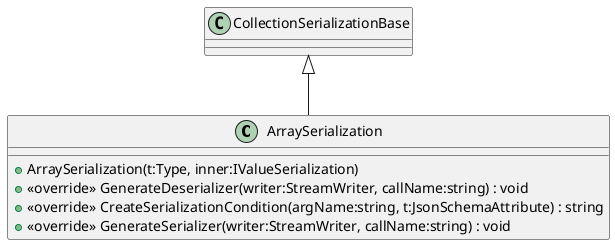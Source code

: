 @startuml
class ArraySerialization {
    + ArraySerialization(t:Type, inner:IValueSerialization)
    + <<override>> GenerateDeserializer(writer:StreamWriter, callName:string) : void
    + <<override>> CreateSerializationCondition(argName:string, t:JsonSchemaAttribute) : string
    + <<override>> GenerateSerializer(writer:StreamWriter, callName:string) : void
}
CollectionSerializationBase <|-- ArraySerialization
@enduml
